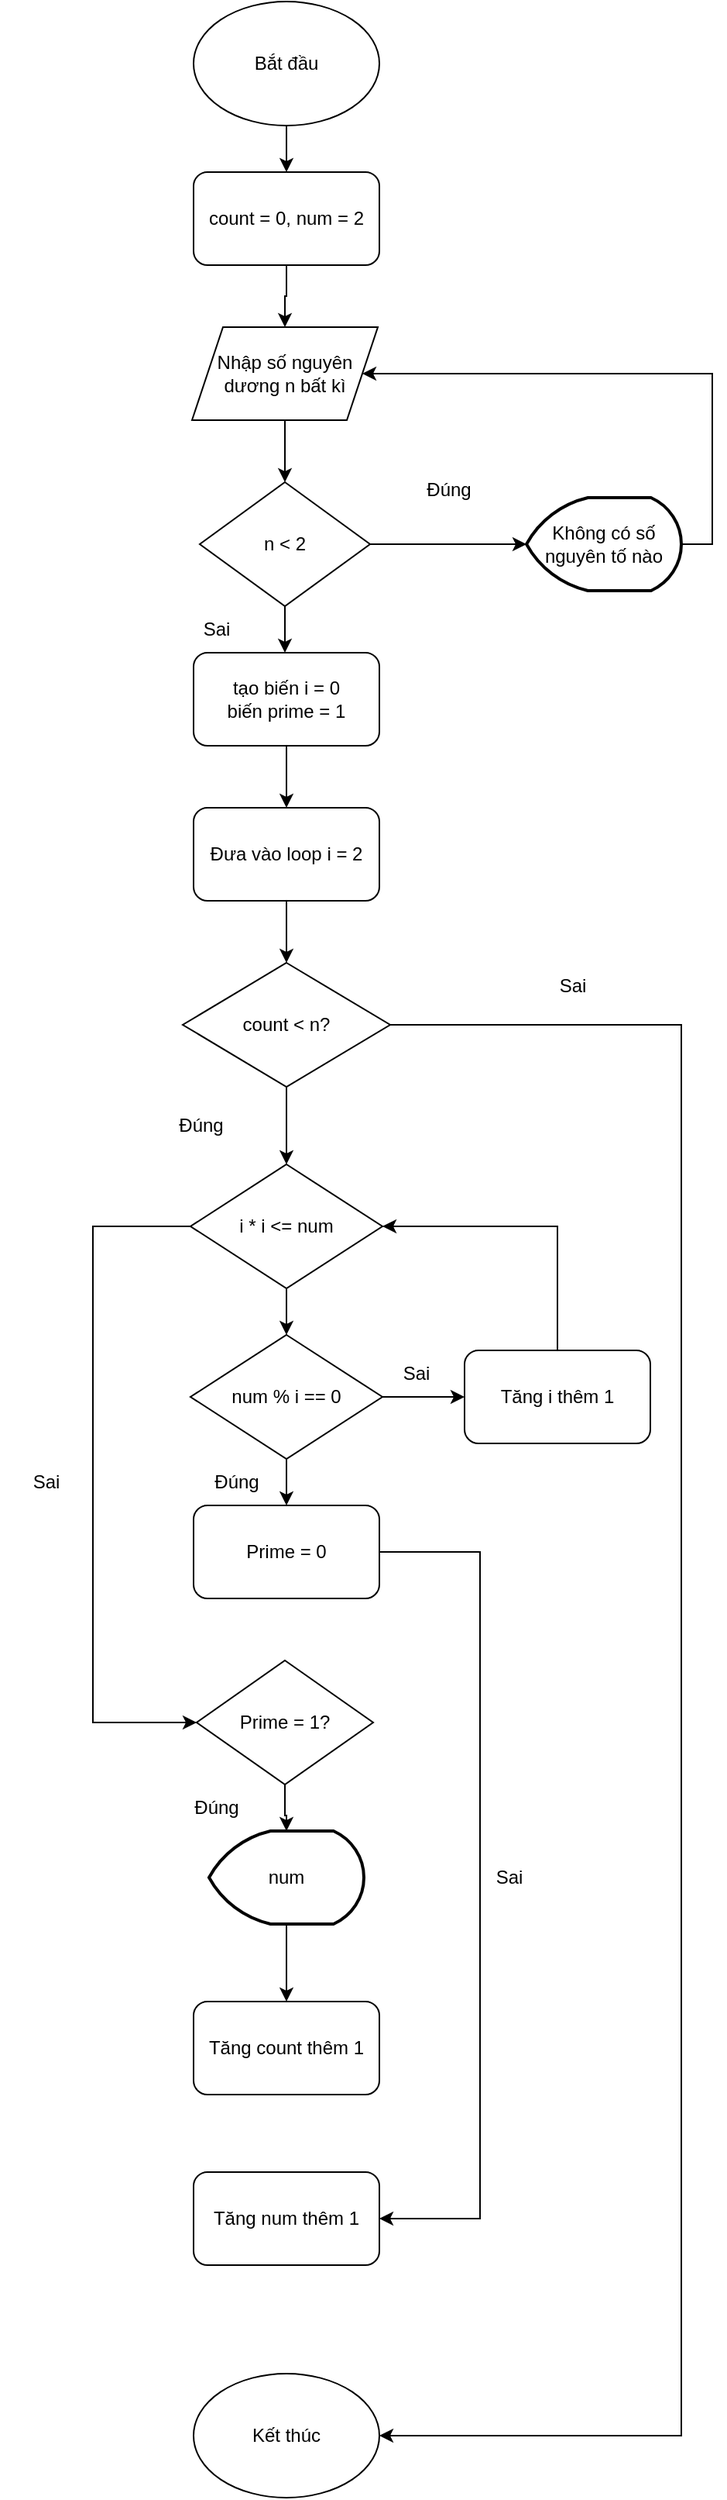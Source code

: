 <mxfile version="25.0.3">
  <diagram id="C5RBs43oDa-KdzZeNtuy" name="Page-1">
    <mxGraphModel dx="996" dy="1736" grid="1" gridSize="10" guides="1" tooltips="1" connect="1" arrows="1" fold="1" page="1" pageScale="1" pageWidth="827" pageHeight="1169" math="0" shadow="0">
      <root>
        <mxCell id="WIyWlLk6GJQsqaUBKTNV-0" />
        <mxCell id="WIyWlLk6GJQsqaUBKTNV-1" parent="WIyWlLk6GJQsqaUBKTNV-0" />
        <mxCell id="WmxdPSa5zLebUQs_E5Of-57" value="" style="edgeStyle=orthogonalEdgeStyle;rounded=0;orthogonalLoop=1;jettySize=auto;html=1;" edge="1" parent="WIyWlLk6GJQsqaUBKTNV-1" source="WmxdPSa5zLebUQs_E5Of-0" target="WmxdPSa5zLebUQs_E5Of-56">
          <mxGeometry relative="1" as="geometry" />
        </mxCell>
        <mxCell id="WmxdPSa5zLebUQs_E5Of-0" value="Bắt đầu" style="ellipse;whiteSpace=wrap;html=1;" vertex="1" parent="WIyWlLk6GJQsqaUBKTNV-1">
          <mxGeometry x="355" y="-100" width="120" height="80" as="geometry" />
        </mxCell>
        <mxCell id="WmxdPSa5zLebUQs_E5Of-1" value="Kết thúc" style="ellipse;whiteSpace=wrap;html=1;" vertex="1" parent="WIyWlLk6GJQsqaUBKTNV-1">
          <mxGeometry x="355" y="1430" width="120" height="80" as="geometry" />
        </mxCell>
        <mxCell id="WmxdPSa5zLebUQs_E5Of-5" value="" style="edgeStyle=orthogonalEdgeStyle;rounded=0;orthogonalLoop=1;jettySize=auto;html=1;" edge="1" parent="WIyWlLk6GJQsqaUBKTNV-1" source="WmxdPSa5zLebUQs_E5Of-2" target="WmxdPSa5zLebUQs_E5Of-4">
          <mxGeometry relative="1" as="geometry" />
        </mxCell>
        <mxCell id="WmxdPSa5zLebUQs_E5Of-2" value="Nhập số nguyên dương n bất kì" style="shape=parallelogram;perimeter=parallelogramPerimeter;whiteSpace=wrap;html=1;fixedSize=1;" vertex="1" parent="WIyWlLk6GJQsqaUBKTNV-1">
          <mxGeometry x="354" y="110" width="120" height="60" as="geometry" />
        </mxCell>
        <mxCell id="WmxdPSa5zLebUQs_E5Of-7" value="" style="edgeStyle=orthogonalEdgeStyle;rounded=0;orthogonalLoop=1;jettySize=auto;html=1;" edge="1" parent="WIyWlLk6GJQsqaUBKTNV-1" source="WmxdPSa5zLebUQs_E5Of-4" target="WmxdPSa5zLebUQs_E5Of-6">
          <mxGeometry relative="1" as="geometry" />
        </mxCell>
        <mxCell id="WmxdPSa5zLebUQs_E5Of-11" value="" style="edgeStyle=orthogonalEdgeStyle;rounded=0;orthogonalLoop=1;jettySize=auto;html=1;" edge="1" parent="WIyWlLk6GJQsqaUBKTNV-1" source="WmxdPSa5zLebUQs_E5Of-4">
          <mxGeometry relative="1" as="geometry">
            <mxPoint x="414" y="320" as="targetPoint" />
          </mxGeometry>
        </mxCell>
        <mxCell id="WmxdPSa5zLebUQs_E5Of-4" value="n &amp;lt; 2" style="rhombus;whiteSpace=wrap;html=1;" vertex="1" parent="WIyWlLk6GJQsqaUBKTNV-1">
          <mxGeometry x="359" y="210" width="110" height="80" as="geometry" />
        </mxCell>
        <mxCell id="WmxdPSa5zLebUQs_E5Of-50" style="edgeStyle=orthogonalEdgeStyle;rounded=0;orthogonalLoop=1;jettySize=auto;html=1;exitX=1;exitY=0.5;exitDx=0;exitDy=0;exitPerimeter=0;entryX=1;entryY=0.5;entryDx=0;entryDy=0;" edge="1" parent="WIyWlLk6GJQsqaUBKTNV-1" source="WmxdPSa5zLebUQs_E5Of-6" target="WmxdPSa5zLebUQs_E5Of-2">
          <mxGeometry relative="1" as="geometry">
            <Array as="points">
              <mxPoint x="690" y="250" />
              <mxPoint x="690" y="140" />
            </Array>
          </mxGeometry>
        </mxCell>
        <mxCell id="WmxdPSa5zLebUQs_E5Of-6" value="Không có số nguyên tố nào" style="strokeWidth=2;html=1;shape=mxgraph.flowchart.display;whiteSpace=wrap;" vertex="1" parent="WIyWlLk6GJQsqaUBKTNV-1">
          <mxGeometry x="570" y="220" width="100" height="60" as="geometry" />
        </mxCell>
        <mxCell id="WmxdPSa5zLebUQs_E5Of-8" value="Đúng" style="text;html=1;align=center;verticalAlign=middle;whiteSpace=wrap;rounded=0;" vertex="1" parent="WIyWlLk6GJQsqaUBKTNV-1">
          <mxGeometry x="490" y="200" width="60" height="30" as="geometry" />
        </mxCell>
        <mxCell id="WmxdPSa5zLebUQs_E5Of-9" value="Sai" style="text;html=1;align=center;verticalAlign=middle;whiteSpace=wrap;rounded=0;" vertex="1" parent="WIyWlLk6GJQsqaUBKTNV-1">
          <mxGeometry x="340" y="290" width="60" height="30" as="geometry" />
        </mxCell>
        <mxCell id="WmxdPSa5zLebUQs_E5Of-53" value="" style="edgeStyle=orthogonalEdgeStyle;rounded=0;orthogonalLoop=1;jettySize=auto;html=1;" edge="1" parent="WIyWlLk6GJQsqaUBKTNV-1" source="WmxdPSa5zLebUQs_E5Of-51" target="WmxdPSa5zLebUQs_E5Of-52">
          <mxGeometry relative="1" as="geometry" />
        </mxCell>
        <mxCell id="WmxdPSa5zLebUQs_E5Of-51" value="tạo biến i = 0&lt;div&gt;biến prime = 1&lt;/div&gt;" style="rounded=1;whiteSpace=wrap;html=1;" vertex="1" parent="WIyWlLk6GJQsqaUBKTNV-1">
          <mxGeometry x="355" y="320" width="120" height="60" as="geometry" />
        </mxCell>
        <mxCell id="WmxdPSa5zLebUQs_E5Of-82" value="" style="edgeStyle=orthogonalEdgeStyle;rounded=0;orthogonalLoop=1;jettySize=auto;html=1;" edge="1" parent="WIyWlLk6GJQsqaUBKTNV-1" source="WmxdPSa5zLebUQs_E5Of-52" target="WmxdPSa5zLebUQs_E5Of-81">
          <mxGeometry relative="1" as="geometry" />
        </mxCell>
        <mxCell id="WmxdPSa5zLebUQs_E5Of-52" value="Đưa vào loop i = 2" style="rounded=1;whiteSpace=wrap;html=1;" vertex="1" parent="WIyWlLk6GJQsqaUBKTNV-1">
          <mxGeometry x="355" y="420" width="120" height="60" as="geometry" />
        </mxCell>
        <mxCell id="WmxdPSa5zLebUQs_E5Of-60" value="" style="edgeStyle=orthogonalEdgeStyle;rounded=0;orthogonalLoop=1;jettySize=auto;html=1;" edge="1" parent="WIyWlLk6GJQsqaUBKTNV-1" source="WmxdPSa5zLebUQs_E5Of-54" target="WmxdPSa5zLebUQs_E5Of-59">
          <mxGeometry relative="1" as="geometry" />
        </mxCell>
        <mxCell id="WmxdPSa5zLebUQs_E5Of-70" style="edgeStyle=orthogonalEdgeStyle;rounded=0;orthogonalLoop=1;jettySize=auto;html=1;exitX=0;exitY=0.5;exitDx=0;exitDy=0;entryX=0;entryY=0.5;entryDx=0;entryDy=0;" edge="1" parent="WIyWlLk6GJQsqaUBKTNV-1" source="WmxdPSa5zLebUQs_E5Of-54" target="WmxdPSa5zLebUQs_E5Of-69">
          <mxGeometry relative="1" as="geometry">
            <Array as="points">
              <mxPoint x="290" y="690" />
              <mxPoint x="290" y="1010" />
            </Array>
          </mxGeometry>
        </mxCell>
        <mxCell id="WmxdPSa5zLebUQs_E5Of-54" value="i * i &amp;lt;= num" style="rhombus;whiteSpace=wrap;html=1;" vertex="1" parent="WIyWlLk6GJQsqaUBKTNV-1">
          <mxGeometry x="353" y="650" width="124" height="80" as="geometry" />
        </mxCell>
        <mxCell id="WmxdPSa5zLebUQs_E5Of-58" value="" style="edgeStyle=orthogonalEdgeStyle;rounded=0;orthogonalLoop=1;jettySize=auto;html=1;" edge="1" parent="WIyWlLk6GJQsqaUBKTNV-1" source="WmxdPSa5zLebUQs_E5Of-56" target="WmxdPSa5zLebUQs_E5Of-2">
          <mxGeometry relative="1" as="geometry" />
        </mxCell>
        <mxCell id="WmxdPSa5zLebUQs_E5Of-56" value="count = 0, num = 2" style="rounded=1;whiteSpace=wrap;html=1;" vertex="1" parent="WIyWlLk6GJQsqaUBKTNV-1">
          <mxGeometry x="355" y="10" width="120" height="60" as="geometry" />
        </mxCell>
        <mxCell id="WmxdPSa5zLebUQs_E5Of-62" value="" style="edgeStyle=orthogonalEdgeStyle;rounded=0;orthogonalLoop=1;jettySize=auto;html=1;" edge="1" parent="WIyWlLk6GJQsqaUBKTNV-1" source="WmxdPSa5zLebUQs_E5Of-59" target="WmxdPSa5zLebUQs_E5Of-61">
          <mxGeometry relative="1" as="geometry" />
        </mxCell>
        <mxCell id="WmxdPSa5zLebUQs_E5Of-66" value="" style="edgeStyle=orthogonalEdgeStyle;rounded=0;orthogonalLoop=1;jettySize=auto;html=1;" edge="1" parent="WIyWlLk6GJQsqaUBKTNV-1" source="WmxdPSa5zLebUQs_E5Of-59" target="WmxdPSa5zLebUQs_E5Of-65">
          <mxGeometry relative="1" as="geometry" />
        </mxCell>
        <mxCell id="WmxdPSa5zLebUQs_E5Of-59" value="num % i == 0" style="rhombus;whiteSpace=wrap;html=1;" vertex="1" parent="WIyWlLk6GJQsqaUBKTNV-1">
          <mxGeometry x="353" y="760" width="124" height="80" as="geometry" />
        </mxCell>
        <mxCell id="WmxdPSa5zLebUQs_E5Of-80" style="edgeStyle=orthogonalEdgeStyle;rounded=0;orthogonalLoop=1;jettySize=auto;html=1;exitX=1;exitY=0.5;exitDx=0;exitDy=0;entryX=1;entryY=0.5;entryDx=0;entryDy=0;" edge="1" parent="WIyWlLk6GJQsqaUBKTNV-1" source="WmxdPSa5zLebUQs_E5Of-61" target="WmxdPSa5zLebUQs_E5Of-79">
          <mxGeometry relative="1" as="geometry">
            <Array as="points">
              <mxPoint x="540" y="900" />
              <mxPoint x="540" y="1330" />
            </Array>
          </mxGeometry>
        </mxCell>
        <mxCell id="WmxdPSa5zLebUQs_E5Of-61" value="Prime = 0" style="rounded=1;whiteSpace=wrap;html=1;" vertex="1" parent="WIyWlLk6GJQsqaUBKTNV-1">
          <mxGeometry x="355" y="870" width="120" height="60" as="geometry" />
        </mxCell>
        <mxCell id="WmxdPSa5zLebUQs_E5Of-63" value="Đúng" style="text;html=1;align=center;verticalAlign=middle;whiteSpace=wrap;rounded=0;" vertex="1" parent="WIyWlLk6GJQsqaUBKTNV-1">
          <mxGeometry x="353" y="840" width="60" height="30" as="geometry" />
        </mxCell>
        <mxCell id="WmxdPSa5zLebUQs_E5Of-67" style="edgeStyle=orthogonalEdgeStyle;rounded=0;orthogonalLoop=1;jettySize=auto;html=1;exitX=0.5;exitY=0;exitDx=0;exitDy=0;entryX=1;entryY=0.5;entryDx=0;entryDy=0;" edge="1" parent="WIyWlLk6GJQsqaUBKTNV-1" source="WmxdPSa5zLebUQs_E5Of-65" target="WmxdPSa5zLebUQs_E5Of-54">
          <mxGeometry relative="1" as="geometry" />
        </mxCell>
        <mxCell id="WmxdPSa5zLebUQs_E5Of-65" value="Tăng i thêm 1" style="rounded=1;whiteSpace=wrap;html=1;" vertex="1" parent="WIyWlLk6GJQsqaUBKTNV-1">
          <mxGeometry x="530" y="770" width="120" height="60" as="geometry" />
        </mxCell>
        <mxCell id="WmxdPSa5zLebUQs_E5Of-68" value="Sai" style="text;html=1;align=center;verticalAlign=middle;whiteSpace=wrap;rounded=0;" vertex="1" parent="WIyWlLk6GJQsqaUBKTNV-1">
          <mxGeometry x="469" y="770" width="60" height="30" as="geometry" />
        </mxCell>
        <mxCell id="WmxdPSa5zLebUQs_E5Of-73" value="" style="edgeStyle=orthogonalEdgeStyle;rounded=0;orthogonalLoop=1;jettySize=auto;html=1;" edge="1" parent="WIyWlLk6GJQsqaUBKTNV-1" source="WmxdPSa5zLebUQs_E5Of-69" target="WmxdPSa5zLebUQs_E5Of-72">
          <mxGeometry relative="1" as="geometry" />
        </mxCell>
        <mxCell id="WmxdPSa5zLebUQs_E5Of-69" value="Prime = 1?" style="rhombus;whiteSpace=wrap;html=1;" vertex="1" parent="WIyWlLk6GJQsqaUBKTNV-1">
          <mxGeometry x="357" y="970" width="114" height="80" as="geometry" />
        </mxCell>
        <mxCell id="WmxdPSa5zLebUQs_E5Of-71" value="Sai" style="text;html=1;align=center;verticalAlign=middle;whiteSpace=wrap;rounded=0;" vertex="1" parent="WIyWlLk6GJQsqaUBKTNV-1">
          <mxGeometry x="230" y="840" width="60" height="30" as="geometry" />
        </mxCell>
        <mxCell id="WmxdPSa5zLebUQs_E5Of-76" value="" style="edgeStyle=orthogonalEdgeStyle;rounded=0;orthogonalLoop=1;jettySize=auto;html=1;" edge="1" parent="WIyWlLk6GJQsqaUBKTNV-1" source="WmxdPSa5zLebUQs_E5Of-72" target="WmxdPSa5zLebUQs_E5Of-75">
          <mxGeometry relative="1" as="geometry" />
        </mxCell>
        <mxCell id="WmxdPSa5zLebUQs_E5Of-72" value="num" style="strokeWidth=2;html=1;shape=mxgraph.flowchart.display;whiteSpace=wrap;" vertex="1" parent="WIyWlLk6GJQsqaUBKTNV-1">
          <mxGeometry x="365" y="1080" width="100" height="60" as="geometry" />
        </mxCell>
        <mxCell id="WmxdPSa5zLebUQs_E5Of-74" value="Đúng" style="text;html=1;align=center;verticalAlign=middle;whiteSpace=wrap;rounded=0;" vertex="1" parent="WIyWlLk6GJQsqaUBKTNV-1">
          <mxGeometry x="340" y="1050" width="60" height="30" as="geometry" />
        </mxCell>
        <mxCell id="WmxdPSa5zLebUQs_E5Of-75" value="Tăng count thêm 1" style="rounded=1;whiteSpace=wrap;html=1;" vertex="1" parent="WIyWlLk6GJQsqaUBKTNV-1">
          <mxGeometry x="355" y="1190" width="120" height="60" as="geometry" />
        </mxCell>
        <mxCell id="WmxdPSa5zLebUQs_E5Of-78" value="Sai" style="text;html=1;align=center;verticalAlign=middle;whiteSpace=wrap;rounded=0;" vertex="1" parent="WIyWlLk6GJQsqaUBKTNV-1">
          <mxGeometry x="529" y="1095" width="60" height="30" as="geometry" />
        </mxCell>
        <mxCell id="WmxdPSa5zLebUQs_E5Of-79" value="Tăng num thêm 1" style="rounded=1;whiteSpace=wrap;html=1;" vertex="1" parent="WIyWlLk6GJQsqaUBKTNV-1">
          <mxGeometry x="355" y="1300" width="120" height="60" as="geometry" />
        </mxCell>
        <mxCell id="WmxdPSa5zLebUQs_E5Of-83" value="" style="edgeStyle=orthogonalEdgeStyle;rounded=0;orthogonalLoop=1;jettySize=auto;html=1;" edge="1" parent="WIyWlLk6GJQsqaUBKTNV-1" source="WmxdPSa5zLebUQs_E5Of-81" target="WmxdPSa5zLebUQs_E5Of-54">
          <mxGeometry relative="1" as="geometry" />
        </mxCell>
        <mxCell id="WmxdPSa5zLebUQs_E5Of-85" style="edgeStyle=orthogonalEdgeStyle;rounded=0;orthogonalLoop=1;jettySize=auto;html=1;exitX=1;exitY=0.5;exitDx=0;exitDy=0;entryX=1;entryY=0.5;entryDx=0;entryDy=0;" edge="1" parent="WIyWlLk6GJQsqaUBKTNV-1" source="WmxdPSa5zLebUQs_E5Of-81" target="WmxdPSa5zLebUQs_E5Of-1">
          <mxGeometry relative="1" as="geometry">
            <Array as="points">
              <mxPoint x="670" y="560" />
              <mxPoint x="670" y="1470" />
            </Array>
          </mxGeometry>
        </mxCell>
        <mxCell id="WmxdPSa5zLebUQs_E5Of-81" value="count &amp;lt; n?" style="rhombus;whiteSpace=wrap;html=1;" vertex="1" parent="WIyWlLk6GJQsqaUBKTNV-1">
          <mxGeometry x="348" y="520" width="134" height="80" as="geometry" />
        </mxCell>
        <mxCell id="WmxdPSa5zLebUQs_E5Of-84" value="Đúng" style="text;html=1;align=center;verticalAlign=middle;whiteSpace=wrap;rounded=0;" vertex="1" parent="WIyWlLk6GJQsqaUBKTNV-1">
          <mxGeometry x="330" y="610" width="60" height="30" as="geometry" />
        </mxCell>
        <mxCell id="WmxdPSa5zLebUQs_E5Of-86" value="Sai" style="text;html=1;align=center;verticalAlign=middle;whiteSpace=wrap;rounded=0;" vertex="1" parent="WIyWlLk6GJQsqaUBKTNV-1">
          <mxGeometry x="570" y="520" width="60" height="30" as="geometry" />
        </mxCell>
      </root>
    </mxGraphModel>
  </diagram>
</mxfile>
